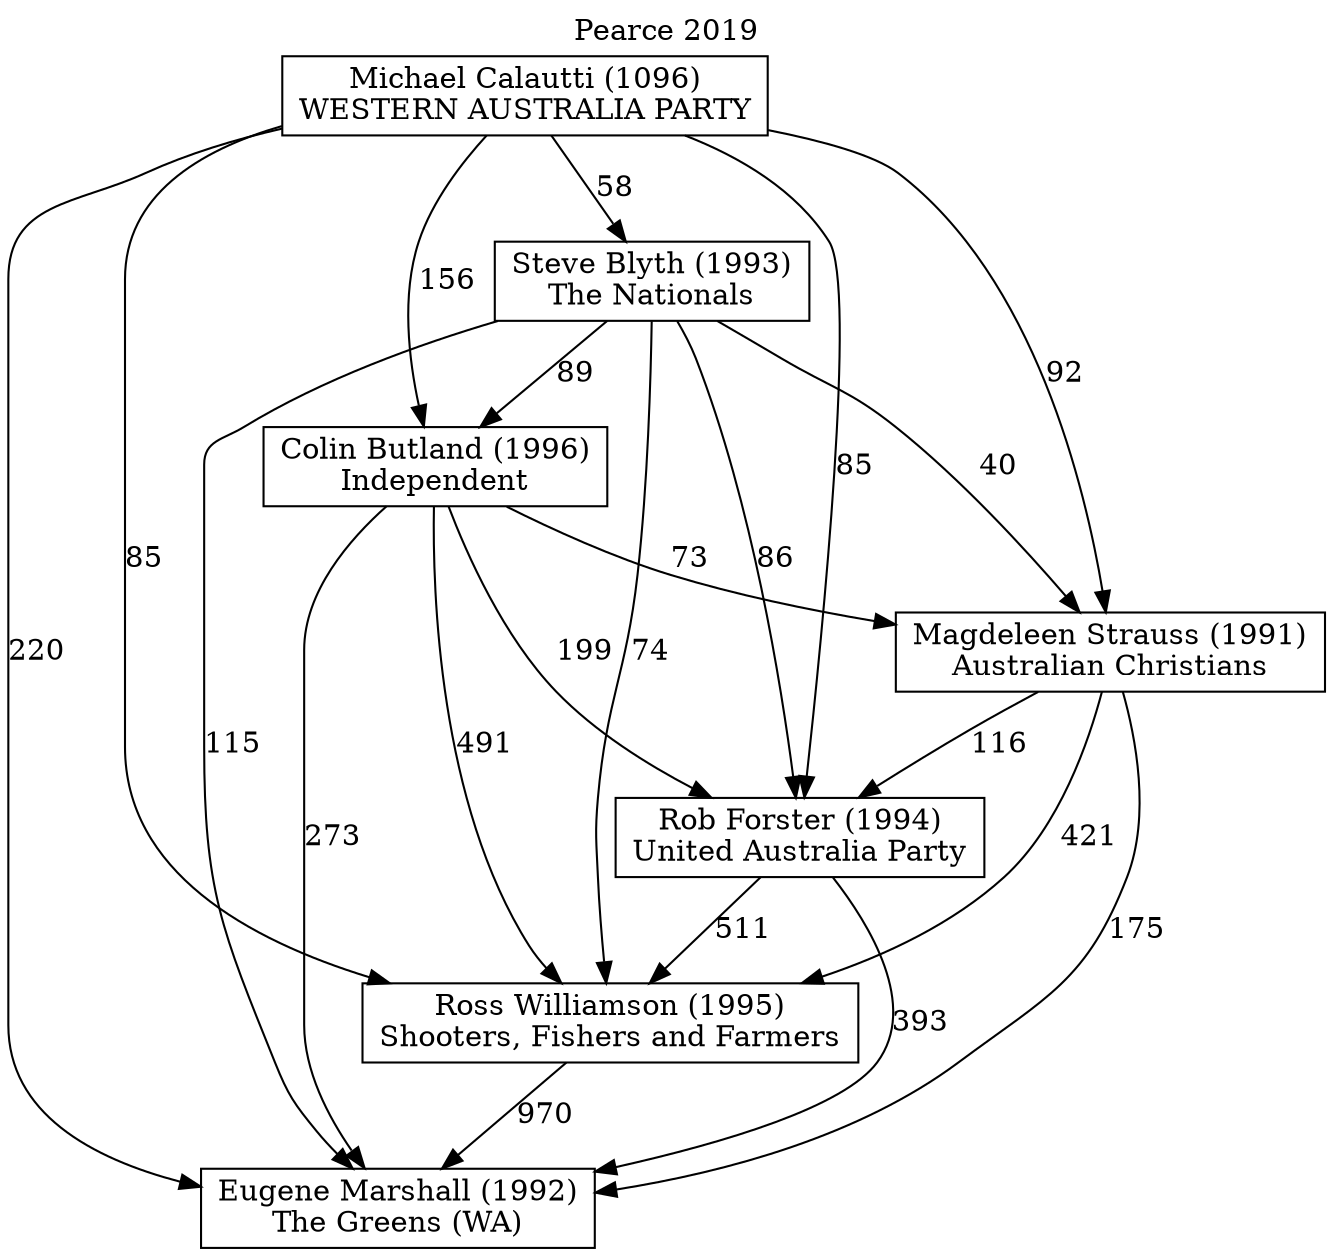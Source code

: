// House preference flow
digraph "Eugene Marshall (1992)_Pearce_2019" {
	graph [label="Pearce 2019" labelloc=t mclimit=10]
	node [shape=box]
	"Eugene Marshall (1992)" [label="Eugene Marshall (1992)
The Greens (WA)"]
	"Ross Williamson (1995)" [label="Ross Williamson (1995)
Shooters, Fishers and Farmers"]
	"Rob Forster (1994)" [label="Rob Forster (1994)
United Australia Party"]
	"Magdeleen Strauss (1991)" [label="Magdeleen Strauss (1991)
Australian Christians"]
	"Colin Butland (1996)" [label="Colin Butland (1996)
Independent"]
	"Steve Blyth (1993)" [label="Steve Blyth (1993)
The Nationals"]
	"Michael Calautti (1096)" [label="Michael Calautti (1096)
WESTERN AUSTRALIA PARTY"]
	"Eugene Marshall (1992)" [label="Eugene Marshall (1992)
The Greens (WA)"]
	"Rob Forster (1994)" [label="Rob Forster (1994)
United Australia Party"]
	"Magdeleen Strauss (1991)" [label="Magdeleen Strauss (1991)
Australian Christians"]
	"Colin Butland (1996)" [label="Colin Butland (1996)
Independent"]
	"Steve Blyth (1993)" [label="Steve Blyth (1993)
The Nationals"]
	"Michael Calautti (1096)" [label="Michael Calautti (1096)
WESTERN AUSTRALIA PARTY"]
	"Eugene Marshall (1992)" [label="Eugene Marshall (1992)
The Greens (WA)"]
	"Magdeleen Strauss (1991)" [label="Magdeleen Strauss (1991)
Australian Christians"]
	"Colin Butland (1996)" [label="Colin Butland (1996)
Independent"]
	"Steve Blyth (1993)" [label="Steve Blyth (1993)
The Nationals"]
	"Michael Calautti (1096)" [label="Michael Calautti (1096)
WESTERN AUSTRALIA PARTY"]
	"Eugene Marshall (1992)" [label="Eugene Marshall (1992)
The Greens (WA)"]
	"Colin Butland (1996)" [label="Colin Butland (1996)
Independent"]
	"Steve Blyth (1993)" [label="Steve Blyth (1993)
The Nationals"]
	"Michael Calautti (1096)" [label="Michael Calautti (1096)
WESTERN AUSTRALIA PARTY"]
	"Eugene Marshall (1992)" [label="Eugene Marshall (1992)
The Greens (WA)"]
	"Steve Blyth (1993)" [label="Steve Blyth (1993)
The Nationals"]
	"Michael Calautti (1096)" [label="Michael Calautti (1096)
WESTERN AUSTRALIA PARTY"]
	"Eugene Marshall (1992)" [label="Eugene Marshall (1992)
The Greens (WA)"]
	"Michael Calautti (1096)" [label="Michael Calautti (1096)
WESTERN AUSTRALIA PARTY"]
	"Michael Calautti (1096)" [label="Michael Calautti (1096)
WESTERN AUSTRALIA PARTY"]
	"Steve Blyth (1993)" [label="Steve Blyth (1993)
The Nationals"]
	"Michael Calautti (1096)" [label="Michael Calautti (1096)
WESTERN AUSTRALIA PARTY"]
	"Michael Calautti (1096)" [label="Michael Calautti (1096)
WESTERN AUSTRALIA PARTY"]
	"Colin Butland (1996)" [label="Colin Butland (1996)
Independent"]
	"Steve Blyth (1993)" [label="Steve Blyth (1993)
The Nationals"]
	"Michael Calautti (1096)" [label="Michael Calautti (1096)
WESTERN AUSTRALIA PARTY"]
	"Colin Butland (1996)" [label="Colin Butland (1996)
Independent"]
	"Michael Calautti (1096)" [label="Michael Calautti (1096)
WESTERN AUSTRALIA PARTY"]
	"Michael Calautti (1096)" [label="Michael Calautti (1096)
WESTERN AUSTRALIA PARTY"]
	"Steve Blyth (1993)" [label="Steve Blyth (1993)
The Nationals"]
	"Michael Calautti (1096)" [label="Michael Calautti (1096)
WESTERN AUSTRALIA PARTY"]
	"Michael Calautti (1096)" [label="Michael Calautti (1096)
WESTERN AUSTRALIA PARTY"]
	"Magdeleen Strauss (1991)" [label="Magdeleen Strauss (1991)
Australian Christians"]
	"Colin Butland (1996)" [label="Colin Butland (1996)
Independent"]
	"Steve Blyth (1993)" [label="Steve Blyth (1993)
The Nationals"]
	"Michael Calautti (1096)" [label="Michael Calautti (1096)
WESTERN AUSTRALIA PARTY"]
	"Magdeleen Strauss (1991)" [label="Magdeleen Strauss (1991)
Australian Christians"]
	"Steve Blyth (1993)" [label="Steve Blyth (1993)
The Nationals"]
	"Michael Calautti (1096)" [label="Michael Calautti (1096)
WESTERN AUSTRALIA PARTY"]
	"Magdeleen Strauss (1991)" [label="Magdeleen Strauss (1991)
Australian Christians"]
	"Michael Calautti (1096)" [label="Michael Calautti (1096)
WESTERN AUSTRALIA PARTY"]
	"Michael Calautti (1096)" [label="Michael Calautti (1096)
WESTERN AUSTRALIA PARTY"]
	"Steve Blyth (1993)" [label="Steve Blyth (1993)
The Nationals"]
	"Michael Calautti (1096)" [label="Michael Calautti (1096)
WESTERN AUSTRALIA PARTY"]
	"Michael Calautti (1096)" [label="Michael Calautti (1096)
WESTERN AUSTRALIA PARTY"]
	"Colin Butland (1996)" [label="Colin Butland (1996)
Independent"]
	"Steve Blyth (1993)" [label="Steve Blyth (1993)
The Nationals"]
	"Michael Calautti (1096)" [label="Michael Calautti (1096)
WESTERN AUSTRALIA PARTY"]
	"Colin Butland (1996)" [label="Colin Butland (1996)
Independent"]
	"Michael Calautti (1096)" [label="Michael Calautti (1096)
WESTERN AUSTRALIA PARTY"]
	"Michael Calautti (1096)" [label="Michael Calautti (1096)
WESTERN AUSTRALIA PARTY"]
	"Steve Blyth (1993)" [label="Steve Blyth (1993)
The Nationals"]
	"Michael Calautti (1096)" [label="Michael Calautti (1096)
WESTERN AUSTRALIA PARTY"]
	"Michael Calautti (1096)" [label="Michael Calautti (1096)
WESTERN AUSTRALIA PARTY"]
	"Rob Forster (1994)" [label="Rob Forster (1994)
United Australia Party"]
	"Magdeleen Strauss (1991)" [label="Magdeleen Strauss (1991)
Australian Christians"]
	"Colin Butland (1996)" [label="Colin Butland (1996)
Independent"]
	"Steve Blyth (1993)" [label="Steve Blyth (1993)
The Nationals"]
	"Michael Calautti (1096)" [label="Michael Calautti (1096)
WESTERN AUSTRALIA PARTY"]
	"Rob Forster (1994)" [label="Rob Forster (1994)
United Australia Party"]
	"Colin Butland (1996)" [label="Colin Butland (1996)
Independent"]
	"Steve Blyth (1993)" [label="Steve Blyth (1993)
The Nationals"]
	"Michael Calautti (1096)" [label="Michael Calautti (1096)
WESTERN AUSTRALIA PARTY"]
	"Rob Forster (1994)" [label="Rob Forster (1994)
United Australia Party"]
	"Steve Blyth (1993)" [label="Steve Blyth (1993)
The Nationals"]
	"Michael Calautti (1096)" [label="Michael Calautti (1096)
WESTERN AUSTRALIA PARTY"]
	"Rob Forster (1994)" [label="Rob Forster (1994)
United Australia Party"]
	"Michael Calautti (1096)" [label="Michael Calautti (1096)
WESTERN AUSTRALIA PARTY"]
	"Michael Calautti (1096)" [label="Michael Calautti (1096)
WESTERN AUSTRALIA PARTY"]
	"Steve Blyth (1993)" [label="Steve Blyth (1993)
The Nationals"]
	"Michael Calautti (1096)" [label="Michael Calautti (1096)
WESTERN AUSTRALIA PARTY"]
	"Michael Calautti (1096)" [label="Michael Calautti (1096)
WESTERN AUSTRALIA PARTY"]
	"Colin Butland (1996)" [label="Colin Butland (1996)
Independent"]
	"Steve Blyth (1993)" [label="Steve Blyth (1993)
The Nationals"]
	"Michael Calautti (1096)" [label="Michael Calautti (1096)
WESTERN AUSTRALIA PARTY"]
	"Colin Butland (1996)" [label="Colin Butland (1996)
Independent"]
	"Michael Calautti (1096)" [label="Michael Calautti (1096)
WESTERN AUSTRALIA PARTY"]
	"Michael Calautti (1096)" [label="Michael Calautti (1096)
WESTERN AUSTRALIA PARTY"]
	"Steve Blyth (1993)" [label="Steve Blyth (1993)
The Nationals"]
	"Michael Calautti (1096)" [label="Michael Calautti (1096)
WESTERN AUSTRALIA PARTY"]
	"Michael Calautti (1096)" [label="Michael Calautti (1096)
WESTERN AUSTRALIA PARTY"]
	"Magdeleen Strauss (1991)" [label="Magdeleen Strauss (1991)
Australian Christians"]
	"Colin Butland (1996)" [label="Colin Butland (1996)
Independent"]
	"Steve Blyth (1993)" [label="Steve Blyth (1993)
The Nationals"]
	"Michael Calautti (1096)" [label="Michael Calautti (1096)
WESTERN AUSTRALIA PARTY"]
	"Magdeleen Strauss (1991)" [label="Magdeleen Strauss (1991)
Australian Christians"]
	"Steve Blyth (1993)" [label="Steve Blyth (1993)
The Nationals"]
	"Michael Calautti (1096)" [label="Michael Calautti (1096)
WESTERN AUSTRALIA PARTY"]
	"Magdeleen Strauss (1991)" [label="Magdeleen Strauss (1991)
Australian Christians"]
	"Michael Calautti (1096)" [label="Michael Calautti (1096)
WESTERN AUSTRALIA PARTY"]
	"Michael Calautti (1096)" [label="Michael Calautti (1096)
WESTERN AUSTRALIA PARTY"]
	"Steve Blyth (1993)" [label="Steve Blyth (1993)
The Nationals"]
	"Michael Calautti (1096)" [label="Michael Calautti (1096)
WESTERN AUSTRALIA PARTY"]
	"Michael Calautti (1096)" [label="Michael Calautti (1096)
WESTERN AUSTRALIA PARTY"]
	"Colin Butland (1996)" [label="Colin Butland (1996)
Independent"]
	"Steve Blyth (1993)" [label="Steve Blyth (1993)
The Nationals"]
	"Michael Calautti (1096)" [label="Michael Calautti (1096)
WESTERN AUSTRALIA PARTY"]
	"Colin Butland (1996)" [label="Colin Butland (1996)
Independent"]
	"Michael Calautti (1096)" [label="Michael Calautti (1096)
WESTERN AUSTRALIA PARTY"]
	"Michael Calautti (1096)" [label="Michael Calautti (1096)
WESTERN AUSTRALIA PARTY"]
	"Steve Blyth (1993)" [label="Steve Blyth (1993)
The Nationals"]
	"Michael Calautti (1096)" [label="Michael Calautti (1096)
WESTERN AUSTRALIA PARTY"]
	"Michael Calautti (1096)" [label="Michael Calautti (1096)
WESTERN AUSTRALIA PARTY"]
	"Ross Williamson (1995)" [label="Ross Williamson (1995)
Shooters, Fishers and Farmers"]
	"Rob Forster (1994)" [label="Rob Forster (1994)
United Australia Party"]
	"Magdeleen Strauss (1991)" [label="Magdeleen Strauss (1991)
Australian Christians"]
	"Colin Butland (1996)" [label="Colin Butland (1996)
Independent"]
	"Steve Blyth (1993)" [label="Steve Blyth (1993)
The Nationals"]
	"Michael Calautti (1096)" [label="Michael Calautti (1096)
WESTERN AUSTRALIA PARTY"]
	"Ross Williamson (1995)" [label="Ross Williamson (1995)
Shooters, Fishers and Farmers"]
	"Magdeleen Strauss (1991)" [label="Magdeleen Strauss (1991)
Australian Christians"]
	"Colin Butland (1996)" [label="Colin Butland (1996)
Independent"]
	"Steve Blyth (1993)" [label="Steve Blyth (1993)
The Nationals"]
	"Michael Calautti (1096)" [label="Michael Calautti (1096)
WESTERN AUSTRALIA PARTY"]
	"Ross Williamson (1995)" [label="Ross Williamson (1995)
Shooters, Fishers and Farmers"]
	"Colin Butland (1996)" [label="Colin Butland (1996)
Independent"]
	"Steve Blyth (1993)" [label="Steve Blyth (1993)
The Nationals"]
	"Michael Calautti (1096)" [label="Michael Calautti (1096)
WESTERN AUSTRALIA PARTY"]
	"Ross Williamson (1995)" [label="Ross Williamson (1995)
Shooters, Fishers and Farmers"]
	"Steve Blyth (1993)" [label="Steve Blyth (1993)
The Nationals"]
	"Michael Calautti (1096)" [label="Michael Calautti (1096)
WESTERN AUSTRALIA PARTY"]
	"Ross Williamson (1995)" [label="Ross Williamson (1995)
Shooters, Fishers and Farmers"]
	"Michael Calautti (1096)" [label="Michael Calautti (1096)
WESTERN AUSTRALIA PARTY"]
	"Michael Calautti (1096)" [label="Michael Calautti (1096)
WESTERN AUSTRALIA PARTY"]
	"Steve Blyth (1993)" [label="Steve Blyth (1993)
The Nationals"]
	"Michael Calautti (1096)" [label="Michael Calautti (1096)
WESTERN AUSTRALIA PARTY"]
	"Michael Calautti (1096)" [label="Michael Calautti (1096)
WESTERN AUSTRALIA PARTY"]
	"Colin Butland (1996)" [label="Colin Butland (1996)
Independent"]
	"Steve Blyth (1993)" [label="Steve Blyth (1993)
The Nationals"]
	"Michael Calautti (1096)" [label="Michael Calautti (1096)
WESTERN AUSTRALIA PARTY"]
	"Colin Butland (1996)" [label="Colin Butland (1996)
Independent"]
	"Michael Calautti (1096)" [label="Michael Calautti (1096)
WESTERN AUSTRALIA PARTY"]
	"Michael Calautti (1096)" [label="Michael Calautti (1096)
WESTERN AUSTRALIA PARTY"]
	"Steve Blyth (1993)" [label="Steve Blyth (1993)
The Nationals"]
	"Michael Calautti (1096)" [label="Michael Calautti (1096)
WESTERN AUSTRALIA PARTY"]
	"Michael Calautti (1096)" [label="Michael Calautti (1096)
WESTERN AUSTRALIA PARTY"]
	"Magdeleen Strauss (1991)" [label="Magdeleen Strauss (1991)
Australian Christians"]
	"Colin Butland (1996)" [label="Colin Butland (1996)
Independent"]
	"Steve Blyth (1993)" [label="Steve Blyth (1993)
The Nationals"]
	"Michael Calautti (1096)" [label="Michael Calautti (1096)
WESTERN AUSTRALIA PARTY"]
	"Magdeleen Strauss (1991)" [label="Magdeleen Strauss (1991)
Australian Christians"]
	"Steve Blyth (1993)" [label="Steve Blyth (1993)
The Nationals"]
	"Michael Calautti (1096)" [label="Michael Calautti (1096)
WESTERN AUSTRALIA PARTY"]
	"Magdeleen Strauss (1991)" [label="Magdeleen Strauss (1991)
Australian Christians"]
	"Michael Calautti (1096)" [label="Michael Calautti (1096)
WESTERN AUSTRALIA PARTY"]
	"Michael Calautti (1096)" [label="Michael Calautti (1096)
WESTERN AUSTRALIA PARTY"]
	"Steve Blyth (1993)" [label="Steve Blyth (1993)
The Nationals"]
	"Michael Calautti (1096)" [label="Michael Calautti (1096)
WESTERN AUSTRALIA PARTY"]
	"Michael Calautti (1096)" [label="Michael Calautti (1096)
WESTERN AUSTRALIA PARTY"]
	"Colin Butland (1996)" [label="Colin Butland (1996)
Independent"]
	"Steve Blyth (1993)" [label="Steve Blyth (1993)
The Nationals"]
	"Michael Calautti (1096)" [label="Michael Calautti (1096)
WESTERN AUSTRALIA PARTY"]
	"Colin Butland (1996)" [label="Colin Butland (1996)
Independent"]
	"Michael Calautti (1096)" [label="Michael Calautti (1096)
WESTERN AUSTRALIA PARTY"]
	"Michael Calautti (1096)" [label="Michael Calautti (1096)
WESTERN AUSTRALIA PARTY"]
	"Steve Blyth (1993)" [label="Steve Blyth (1993)
The Nationals"]
	"Michael Calautti (1096)" [label="Michael Calautti (1096)
WESTERN AUSTRALIA PARTY"]
	"Michael Calautti (1096)" [label="Michael Calautti (1096)
WESTERN AUSTRALIA PARTY"]
	"Rob Forster (1994)" [label="Rob Forster (1994)
United Australia Party"]
	"Magdeleen Strauss (1991)" [label="Magdeleen Strauss (1991)
Australian Christians"]
	"Colin Butland (1996)" [label="Colin Butland (1996)
Independent"]
	"Steve Blyth (1993)" [label="Steve Blyth (1993)
The Nationals"]
	"Michael Calautti (1096)" [label="Michael Calautti (1096)
WESTERN AUSTRALIA PARTY"]
	"Rob Forster (1994)" [label="Rob Forster (1994)
United Australia Party"]
	"Colin Butland (1996)" [label="Colin Butland (1996)
Independent"]
	"Steve Blyth (1993)" [label="Steve Blyth (1993)
The Nationals"]
	"Michael Calautti (1096)" [label="Michael Calautti (1096)
WESTERN AUSTRALIA PARTY"]
	"Rob Forster (1994)" [label="Rob Forster (1994)
United Australia Party"]
	"Steve Blyth (1993)" [label="Steve Blyth (1993)
The Nationals"]
	"Michael Calautti (1096)" [label="Michael Calautti (1096)
WESTERN AUSTRALIA PARTY"]
	"Rob Forster (1994)" [label="Rob Forster (1994)
United Australia Party"]
	"Michael Calautti (1096)" [label="Michael Calautti (1096)
WESTERN AUSTRALIA PARTY"]
	"Michael Calautti (1096)" [label="Michael Calautti (1096)
WESTERN AUSTRALIA PARTY"]
	"Steve Blyth (1993)" [label="Steve Blyth (1993)
The Nationals"]
	"Michael Calautti (1096)" [label="Michael Calautti (1096)
WESTERN AUSTRALIA PARTY"]
	"Michael Calautti (1096)" [label="Michael Calautti (1096)
WESTERN AUSTRALIA PARTY"]
	"Colin Butland (1996)" [label="Colin Butland (1996)
Independent"]
	"Steve Blyth (1993)" [label="Steve Blyth (1993)
The Nationals"]
	"Michael Calautti (1096)" [label="Michael Calautti (1096)
WESTERN AUSTRALIA PARTY"]
	"Colin Butland (1996)" [label="Colin Butland (1996)
Independent"]
	"Michael Calautti (1096)" [label="Michael Calautti (1096)
WESTERN AUSTRALIA PARTY"]
	"Michael Calautti (1096)" [label="Michael Calautti (1096)
WESTERN AUSTRALIA PARTY"]
	"Steve Blyth (1993)" [label="Steve Blyth (1993)
The Nationals"]
	"Michael Calautti (1096)" [label="Michael Calautti (1096)
WESTERN AUSTRALIA PARTY"]
	"Michael Calautti (1096)" [label="Michael Calautti (1096)
WESTERN AUSTRALIA PARTY"]
	"Magdeleen Strauss (1991)" [label="Magdeleen Strauss (1991)
Australian Christians"]
	"Colin Butland (1996)" [label="Colin Butland (1996)
Independent"]
	"Steve Blyth (1993)" [label="Steve Blyth (1993)
The Nationals"]
	"Michael Calautti (1096)" [label="Michael Calautti (1096)
WESTERN AUSTRALIA PARTY"]
	"Magdeleen Strauss (1991)" [label="Magdeleen Strauss (1991)
Australian Christians"]
	"Steve Blyth (1993)" [label="Steve Blyth (1993)
The Nationals"]
	"Michael Calautti (1096)" [label="Michael Calautti (1096)
WESTERN AUSTRALIA PARTY"]
	"Magdeleen Strauss (1991)" [label="Magdeleen Strauss (1991)
Australian Christians"]
	"Michael Calautti (1096)" [label="Michael Calautti (1096)
WESTERN AUSTRALIA PARTY"]
	"Michael Calautti (1096)" [label="Michael Calautti (1096)
WESTERN AUSTRALIA PARTY"]
	"Steve Blyth (1993)" [label="Steve Blyth (1993)
The Nationals"]
	"Michael Calautti (1096)" [label="Michael Calautti (1096)
WESTERN AUSTRALIA PARTY"]
	"Michael Calautti (1096)" [label="Michael Calautti (1096)
WESTERN AUSTRALIA PARTY"]
	"Colin Butland (1996)" [label="Colin Butland (1996)
Independent"]
	"Steve Blyth (1993)" [label="Steve Blyth (1993)
The Nationals"]
	"Michael Calautti (1096)" [label="Michael Calautti (1096)
WESTERN AUSTRALIA PARTY"]
	"Colin Butland (1996)" [label="Colin Butland (1996)
Independent"]
	"Michael Calautti (1096)" [label="Michael Calautti (1096)
WESTERN AUSTRALIA PARTY"]
	"Michael Calautti (1096)" [label="Michael Calautti (1096)
WESTERN AUSTRALIA PARTY"]
	"Steve Blyth (1993)" [label="Steve Blyth (1993)
The Nationals"]
	"Michael Calautti (1096)" [label="Michael Calautti (1096)
WESTERN AUSTRALIA PARTY"]
	"Michael Calautti (1096)" [label="Michael Calautti (1096)
WESTERN AUSTRALIA PARTY"]
	"Ross Williamson (1995)" -> "Eugene Marshall (1992)" [label=970]
	"Rob Forster (1994)" -> "Ross Williamson (1995)" [label=511]
	"Magdeleen Strauss (1991)" -> "Rob Forster (1994)" [label=116]
	"Colin Butland (1996)" -> "Magdeleen Strauss (1991)" [label=73]
	"Steve Blyth (1993)" -> "Colin Butland (1996)" [label=89]
	"Michael Calautti (1096)" -> "Steve Blyth (1993)" [label=58]
	"Rob Forster (1994)" -> "Eugene Marshall (1992)" [label=393]
	"Magdeleen Strauss (1991)" -> "Eugene Marshall (1992)" [label=175]
	"Colin Butland (1996)" -> "Eugene Marshall (1992)" [label=273]
	"Steve Blyth (1993)" -> "Eugene Marshall (1992)" [label=115]
	"Michael Calautti (1096)" -> "Eugene Marshall (1992)" [label=220]
	"Michael Calautti (1096)" -> "Colin Butland (1996)" [label=156]
	"Steve Blyth (1993)" -> "Magdeleen Strauss (1991)" [label=40]
	"Michael Calautti (1096)" -> "Magdeleen Strauss (1991)" [label=92]
	"Colin Butland (1996)" -> "Rob Forster (1994)" [label=199]
	"Steve Blyth (1993)" -> "Rob Forster (1994)" [label=86]
	"Michael Calautti (1096)" -> "Rob Forster (1994)" [label=85]
	"Magdeleen Strauss (1991)" -> "Ross Williamson (1995)" [label=421]
	"Colin Butland (1996)" -> "Ross Williamson (1995)" [label=491]
	"Steve Blyth (1993)" -> "Ross Williamson (1995)" [label=74]
	"Michael Calautti (1096)" -> "Ross Williamson (1995)" [label=85]
}
